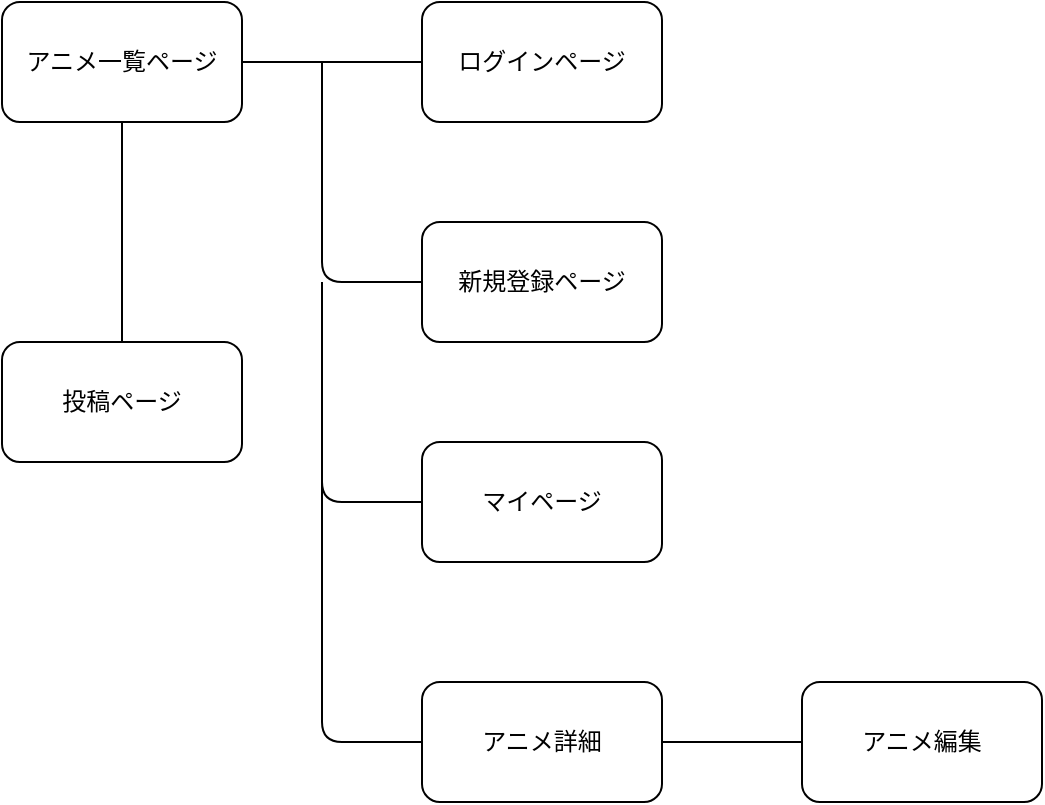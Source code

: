 <mxfile>
    <diagram id="rr4fmuqauLU3laC-E5j2" name="ページ1">
        <mxGraphModel dx="816" dy="432" grid="1" gridSize="10" guides="1" tooltips="1" connect="1" arrows="1" fold="1" page="1" pageScale="1" pageWidth="827" pageHeight="1169" math="0" shadow="0">
            <root>
                <mxCell id="0"/>
                <mxCell id="1" parent="0"/>
                <mxCell id="10" style="edgeStyle=none;html=1;exitX=1;exitY=0.5;exitDx=0;exitDy=0;entryX=0;entryY=0.5;entryDx=0;entryDy=0;endArrow=none;endFill=0;" parent="1" source="2" target="3" edge="1">
                    <mxGeometry relative="1" as="geometry"/>
                </mxCell>
                <mxCell id="11" style="edgeStyle=none;html=1;exitX=0.5;exitY=1;exitDx=0;exitDy=0;entryX=0.5;entryY=0;entryDx=0;entryDy=0;endArrow=none;endFill=0;" parent="1" source="2" target="6" edge="1">
                    <mxGeometry relative="1" as="geometry"/>
                </mxCell>
                <mxCell id="2" value="アニメ一覧ページ" style="rounded=1;whiteSpace=wrap;html=1;" parent="1" vertex="1">
                    <mxGeometry x="70" y="130" width="120" height="60" as="geometry"/>
                </mxCell>
                <mxCell id="3" value="ログインページ" style="rounded=1;whiteSpace=wrap;html=1;" parent="1" vertex="1">
                    <mxGeometry x="280" y="130" width="120" height="60" as="geometry"/>
                </mxCell>
                <mxCell id="13" style="edgeStyle=none;html=1;exitX=0;exitY=0.5;exitDx=0;exitDy=0;endArrow=none;endFill=0;" parent="1" source="4" edge="1">
                    <mxGeometry relative="1" as="geometry">
                        <mxPoint x="230" y="160" as="targetPoint"/>
                        <Array as="points">
                            <mxPoint x="230" y="270"/>
                        </Array>
                    </mxGeometry>
                </mxCell>
                <mxCell id="4" value="新規登録ページ" style="rounded=1;whiteSpace=wrap;html=1;" parent="1" vertex="1">
                    <mxGeometry x="280" y="240" width="120" height="60" as="geometry"/>
                </mxCell>
                <mxCell id="14" style="edgeStyle=none;html=1;exitX=0;exitY=0.5;exitDx=0;exitDy=0;endArrow=none;endFill=0;" parent="1" source="5" edge="1">
                    <mxGeometry relative="1" as="geometry">
                        <mxPoint x="230" y="270" as="targetPoint"/>
                        <Array as="points">
                            <mxPoint x="230" y="380"/>
                        </Array>
                    </mxGeometry>
                </mxCell>
                <mxCell id="5" value="マイページ" style="rounded=1;whiteSpace=wrap;html=1;" parent="1" vertex="1">
                    <mxGeometry x="280" y="350" width="120" height="60" as="geometry"/>
                </mxCell>
                <mxCell id="6" value="投稿ページ" style="rounded=1;whiteSpace=wrap;html=1;" parent="1" vertex="1">
                    <mxGeometry x="70" y="300" width="120" height="60" as="geometry"/>
                </mxCell>
                <mxCell id="15" style="edgeStyle=none;html=1;exitX=0;exitY=0.5;exitDx=0;exitDy=0;endArrow=none;endFill=0;" parent="1" source="7" edge="1">
                    <mxGeometry relative="1" as="geometry">
                        <mxPoint x="230" y="370" as="targetPoint"/>
                        <Array as="points">
                            <mxPoint x="230" y="500"/>
                        </Array>
                    </mxGeometry>
                </mxCell>
                <mxCell id="16" style="edgeStyle=none;html=1;exitX=1;exitY=0.5;exitDx=0;exitDy=0;entryX=0;entryY=0.5;entryDx=0;entryDy=0;endArrow=none;endFill=0;" parent="1" source="7" target="9" edge="1">
                    <mxGeometry relative="1" as="geometry">
                        <Array as="points">
                            <mxPoint x="440" y="500"/>
                        </Array>
                    </mxGeometry>
                </mxCell>
                <mxCell id="7" value="アニメ詳細" style="rounded=1;whiteSpace=wrap;html=1;" parent="1" vertex="1">
                    <mxGeometry x="280" y="470" width="120" height="60" as="geometry"/>
                </mxCell>
                <mxCell id="9" value="アニメ編集" style="rounded=1;whiteSpace=wrap;html=1;" parent="1" vertex="1">
                    <mxGeometry x="470" y="470" width="120" height="60" as="geometry"/>
                </mxCell>
            </root>
        </mxGraphModel>
    </diagram>
</mxfile>